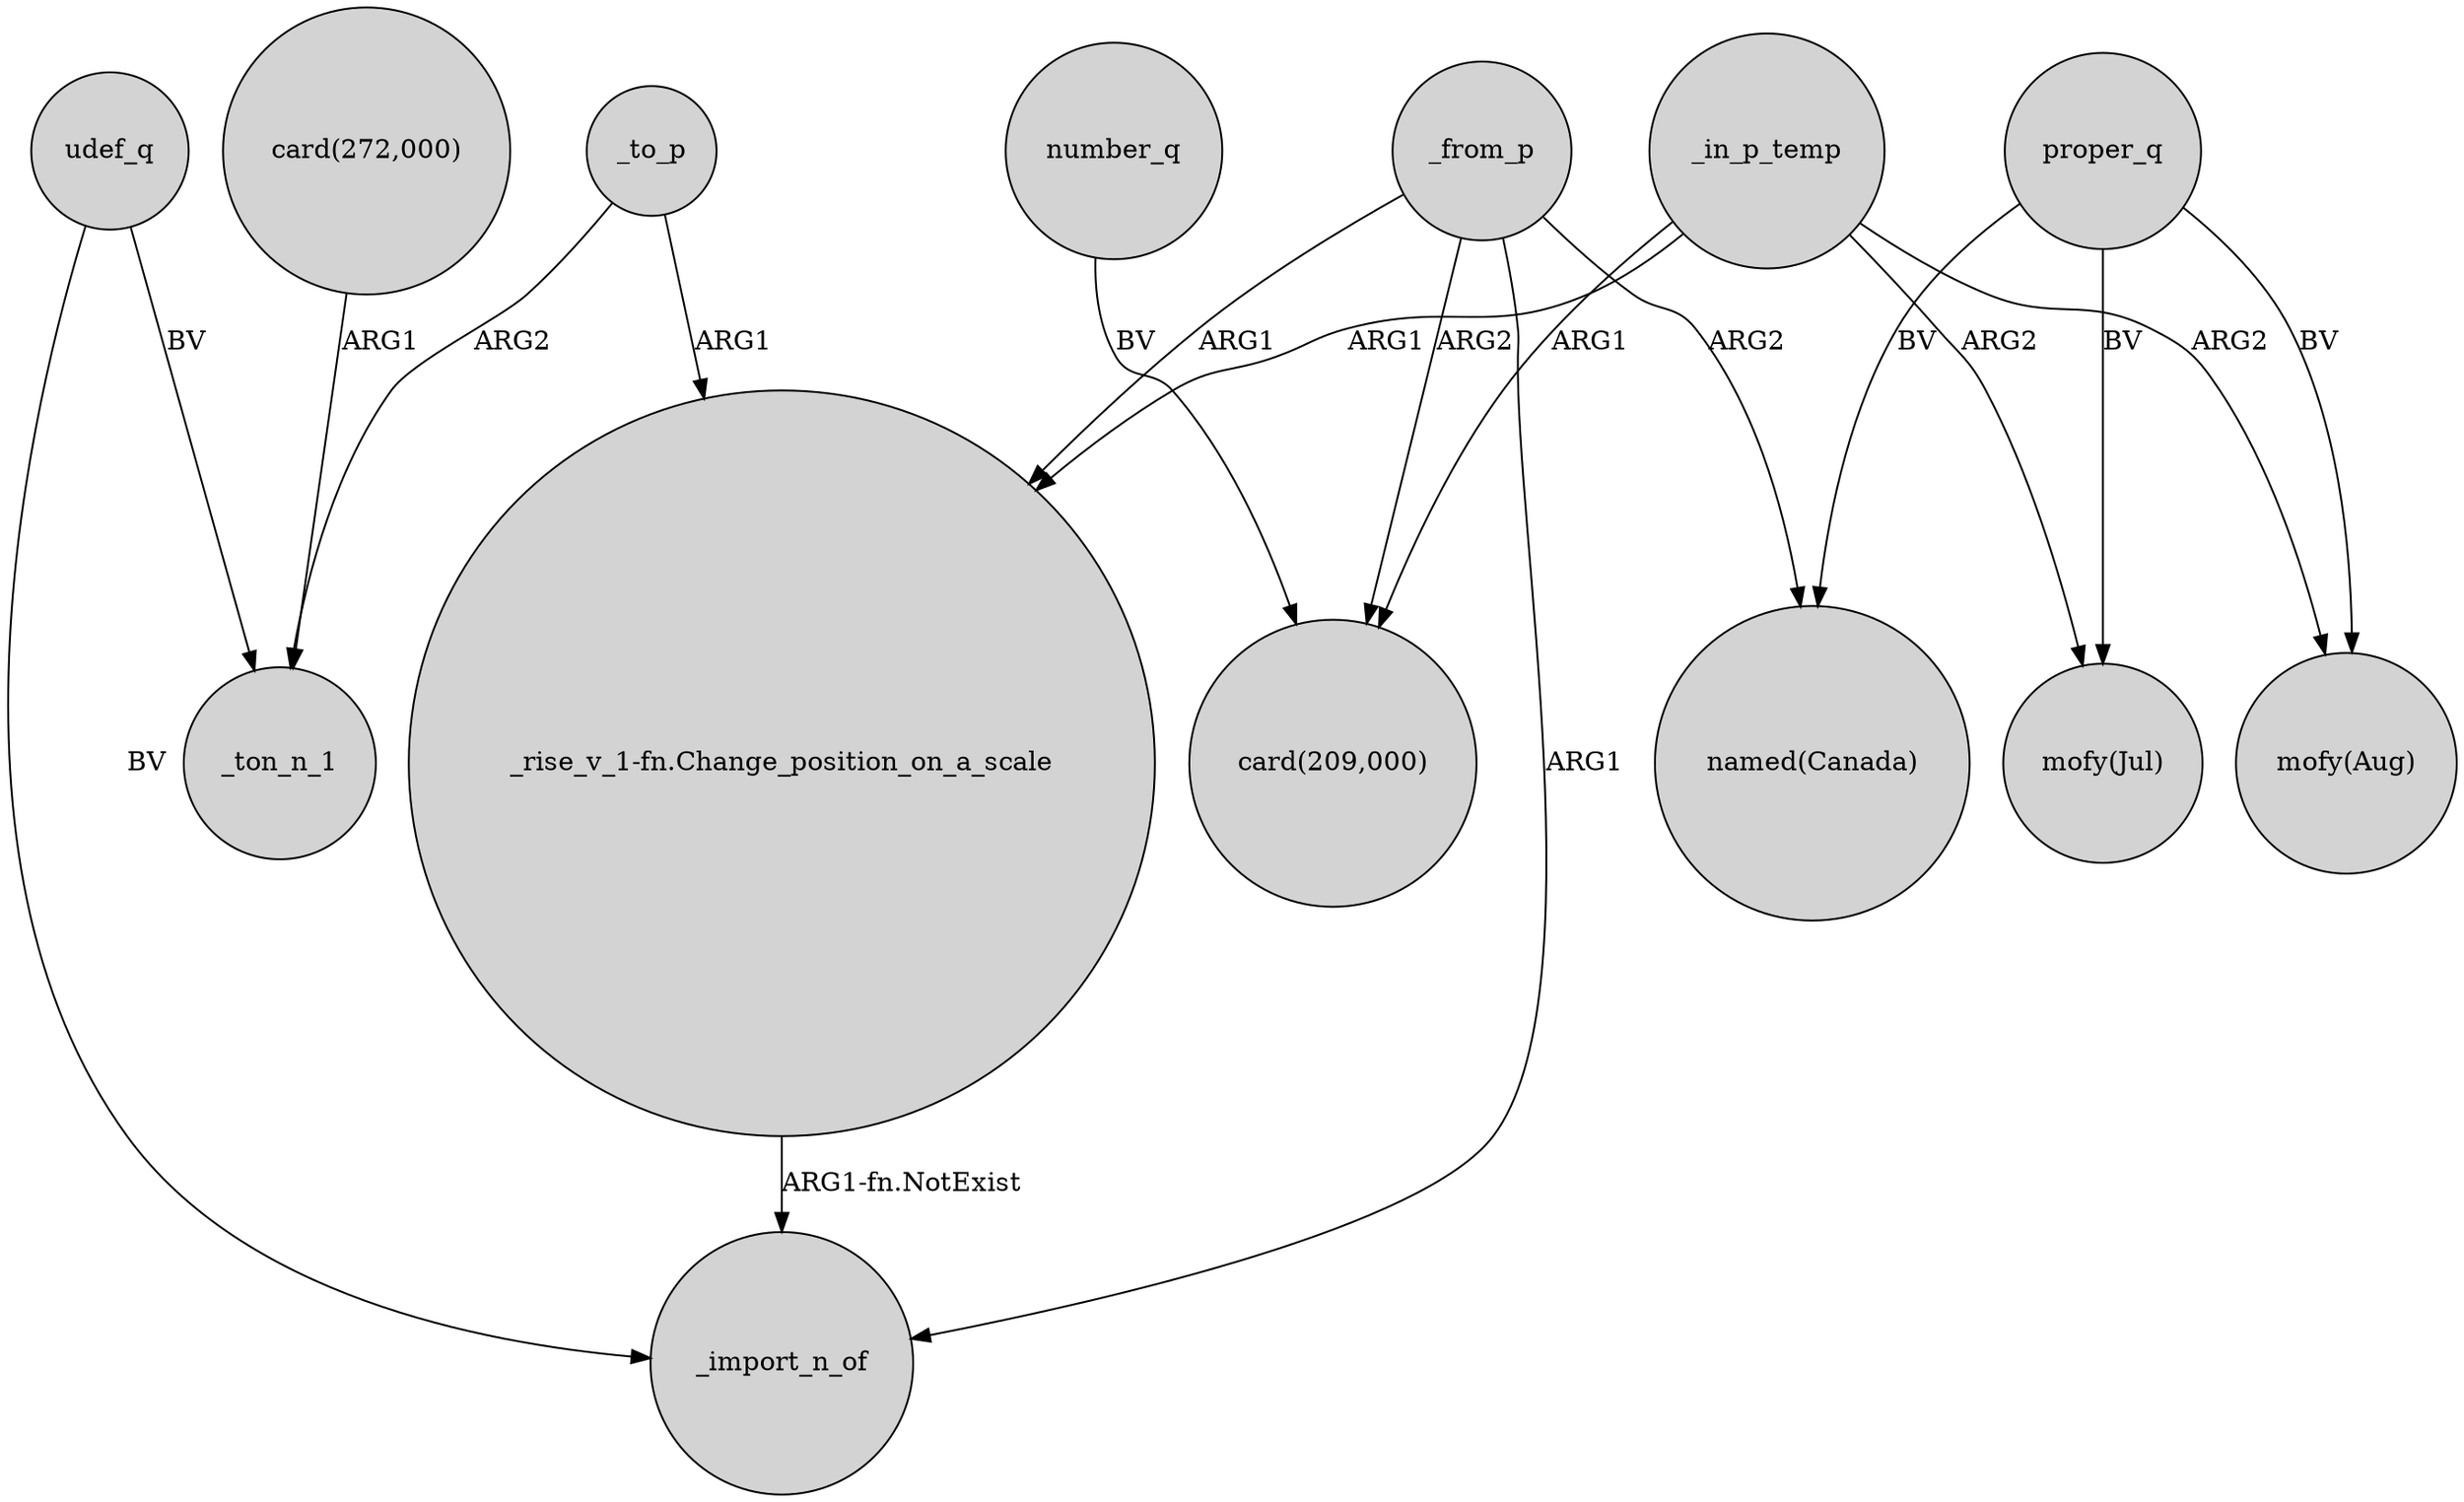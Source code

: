 digraph {
	node [shape=circle style=filled]
	_to_p -> _ton_n_1 [label=ARG2]
	_in_p_temp -> "mofy(Jul)" [label=ARG2]
	_from_p -> "_rise_v_1-fn.Change_position_on_a_scale" [label=ARG1]
	_in_p_temp -> "mofy(Aug)" [label=ARG2]
	_in_p_temp -> "card(209,000)" [label=ARG1]
	"card(272,000)" -> _ton_n_1 [label=ARG1]
	proper_q -> "mofy(Jul)" [label=BV]
	number_q -> "card(209,000)" [label=BV]
	"_rise_v_1-fn.Change_position_on_a_scale" -> _import_n_of [label="ARG1-fn.NotExist"]
	proper_q -> "named(Canada)" [label=BV]
	_from_p -> _import_n_of [label=ARG1]
	_from_p -> "named(Canada)" [label=ARG2]
	_to_p -> "_rise_v_1-fn.Change_position_on_a_scale" [label=ARG1]
	proper_q -> "mofy(Aug)" [label=BV]
	_in_p_temp -> "_rise_v_1-fn.Change_position_on_a_scale" [label=ARG1]
	udef_q -> _ton_n_1 [label=BV]
	udef_q -> _import_n_of [label=BV]
	_from_p -> "card(209,000)" [label=ARG2]
}
